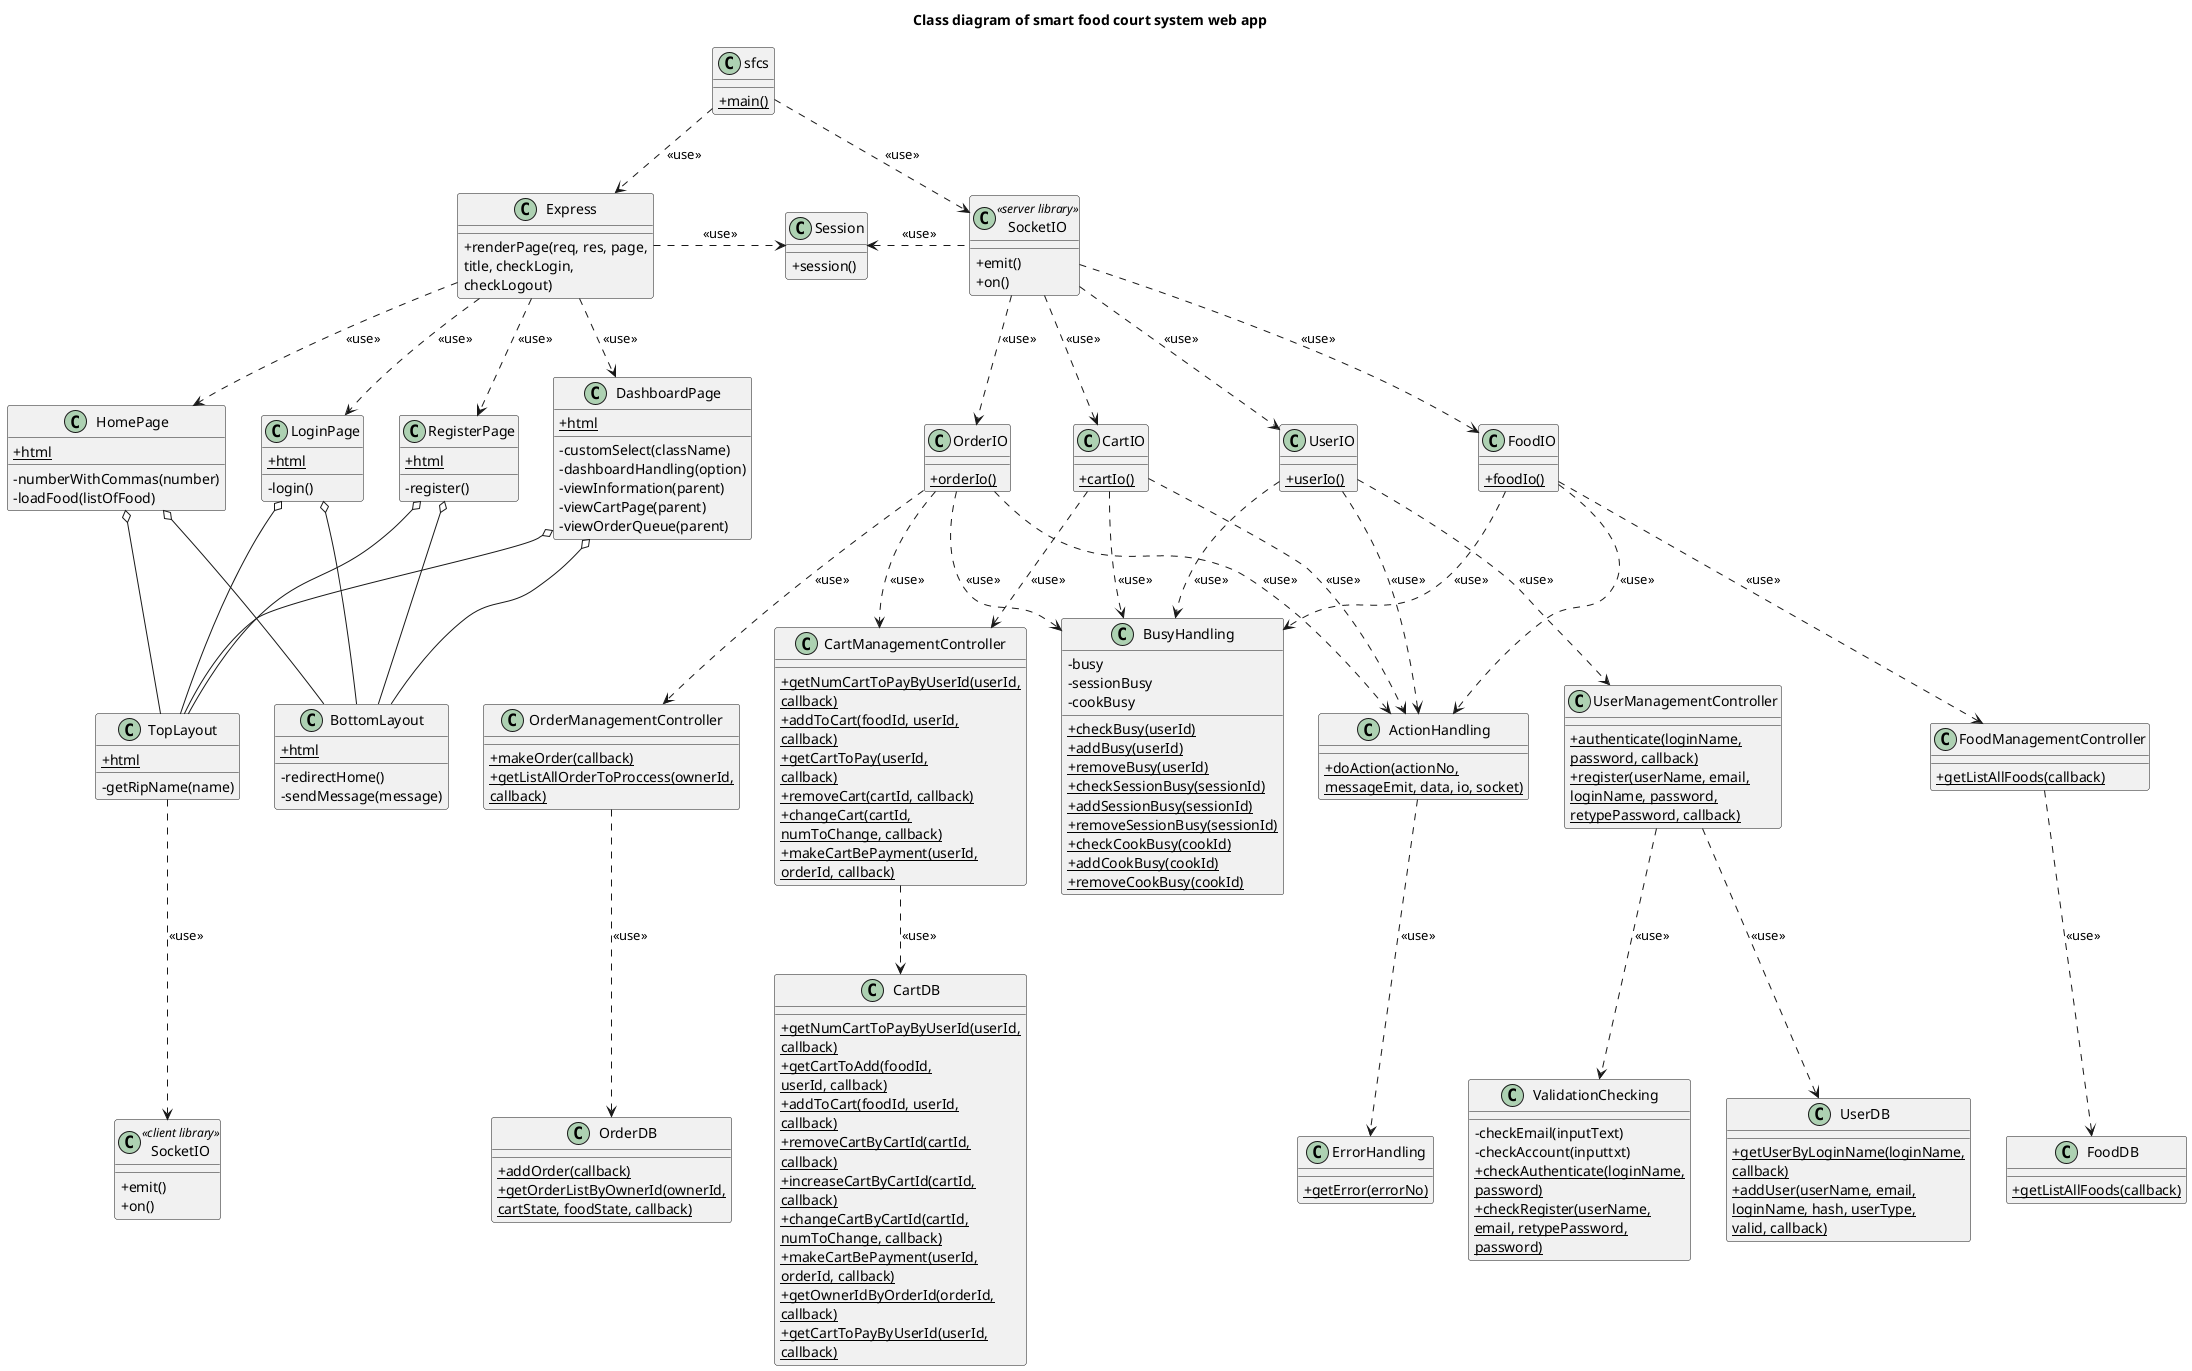 @startuml class-diagram
title Class diagram of smart food court system web app
skinparam ClassAttributeIconSize 0
skinparam WrapWidth 200

class sfcs{
    {static}+main()
}

class "Express" as ex{
    +renderPage(req, res, page, title, checkLogin, checkLogout)
}

class "SocketIO" as sS <<server library>>{
    +emit()
    +on()
}

class "Session" as se{
    +session()
}

class "SocketIO" as sC <<client library>>{
    +emit()
    +on()
}

class "HomePage" as ho{
    {static}+html
    -numberWithCommas(number)
    -loadFood(listOfFood)
}

class "LoginPage" as lo {
    {static}+html
    -login()
}

class "RegisterPage" as reg{
    {static}+html
    -register()
}

class "DashboardPage" as da{
    {static}+html
    -customSelect(className)
    -dashboardHandling(option)
    -viewInformation(parent)
    -viewCartPage(parent)
    -viewOrderQueue(parent)
}

class "TopLayout" as to {
    {static}+html
    -getRipName(name)
}

class "BottomLayout" as bo {
    {static}+html
    -redirectHome()
    -sendMessage(message)
}

class "UserIO" as uio {
    {static}+userIo()
}

class "OrderIO" as oio {
    {static}+orderIo()
}

class "CartIO" as cio {
    {static}+cartIo()
}

class "FoodIO" as fio {
    {static}+foodIo()
}

class "UserManagementController" as umc{
    {static}+authenticate(loginName, password, callback)
    {static}+register(userName, email, loginName, password, retypePassword, callback)
}

class "CartManagementController" as cmc{
    {static}+getNumCartToPayByUserId(userId, callback)
    {static}+addToCart(foodId, userId, callback)
    {static}+getCartToPay(userId, callback)
    {static}+removeCart(cartId, callback)
    {static}+changeCart(cartId, numToChange, callback)
    {static}+makeCartBePayment(userId, orderId, callback)
}

class "OrderManagementController" as omc{
    {static}+makeOrder(callback)
    {static}+getListAllOrderToProccess(ownerId, callback)
}

class "FoodManagementController" as fmc{
    {static}+getListAllFoods(callback)
}

class "ActionHandling" as ah{
    {static}+doAction(actionNo, messageEmit, data, io, socket)
}

class "BusyHandling" as bh{
    -busy
    -sessionBusy
    -cookBusy
    {static}+checkBusy(userId)
    {static}+addBusy(userId)
    {static}+removeBusy(userId)
    {static}+checkSessionBusy(sessionId)
    {static}+addSessionBusy(sessionId)
    {static}+removeSessionBusy(sessionId)
    {static}+checkCookBusy(cookId)
    {static}+addCookBusy(cookId)
    {static}+removeCookBusy(cookId)
}

class "ErrorHandling" as eh{
    {static}+getError(errorNo)
}

class "ValidationChecking" as vc{
    -checkEmail(inputText)
    -checkAccount(inputtxt)
    {static}+checkAuthenticate(loginName, password)
    {static}+checkRegister(userName, email, retypePassword, password)
}

class "UserDB" as udb{
    {static}+getUserByLoginName(loginName, callback)
    {static}+addUser(userName, email, loginName, hash, userType, valid, callback)
}

class "CartDB" as cdb{
    {static}+getNumCartToPayByUserId(userId, callback)
    {static}+getCartToAdd(foodId, userId, callback)
    {static}+addToCart(foodId, userId, callback)
    {static}+removeCartByCartId(cartId, callback)
    {static}+increaseCartByCartId(cartId, callback)
    {static}+changeCartByCartId(cartId, numToChange, callback)
    {static}+makeCartBePayment(userId, orderId, callback)
    {static}+getOwnerIdByOrderId(orderId, callback)
    {static}+getCartToPayByUserId(userId, callback)
}

class "OrderDB" as odb{
    {static}+addOrder(callback)
    {static}+getOrderListByOwnerId(ownerId, cartState, foodState, callback)
}

class "FoodDB" as fdb{
    {static}+getListAllFoods(callback)
}

sfcs ..> ex: <<use>>
sfcs ..> sS: <<use>>

ex .> se: <<use>>
se <. sS: <<use>>

ex ..> lo: <<use>>
ex ..> reg: <<use>>
ex ..> ho: <<use>>
ex ..> da: <<use>>


lo o-- to
lo o-- bo
reg o-- to
reg o-- bo
ho o-- to
ho o-- bo
da o-- to
da o-- bo

to ..> sC: <<use>>

sS ..> uio: <<use>>
sS ..> cio: <<use>>
sS ..> oio: <<use>>
sS ..> fio: <<use>>

uio ..> umc: <<use>>
cio ..> cmc: <<use>>
oio .> cmc: <<use>>
oio ..> omc: <<use>>
fio ..> fmc: <<use>>

uio ..> ah: <<use>>
cio ..> ah: <<use>>
oio ..> ah: <<use>>
fio ..> ah: <<use>>

uio ..> bh: <<use>>
cio ..> bh: <<use>>
oio ..> bh: <<use>>
fio ..> bh: <<use>>

ah ..> eh: <<use>>

umc ..> udb: <<use>>
cmc ..> cdb: <<use>>
omc ..> odb: <<use>>
fmc ..> fdb: <<use>>

umc ..> vc: <<use>>
@enduml